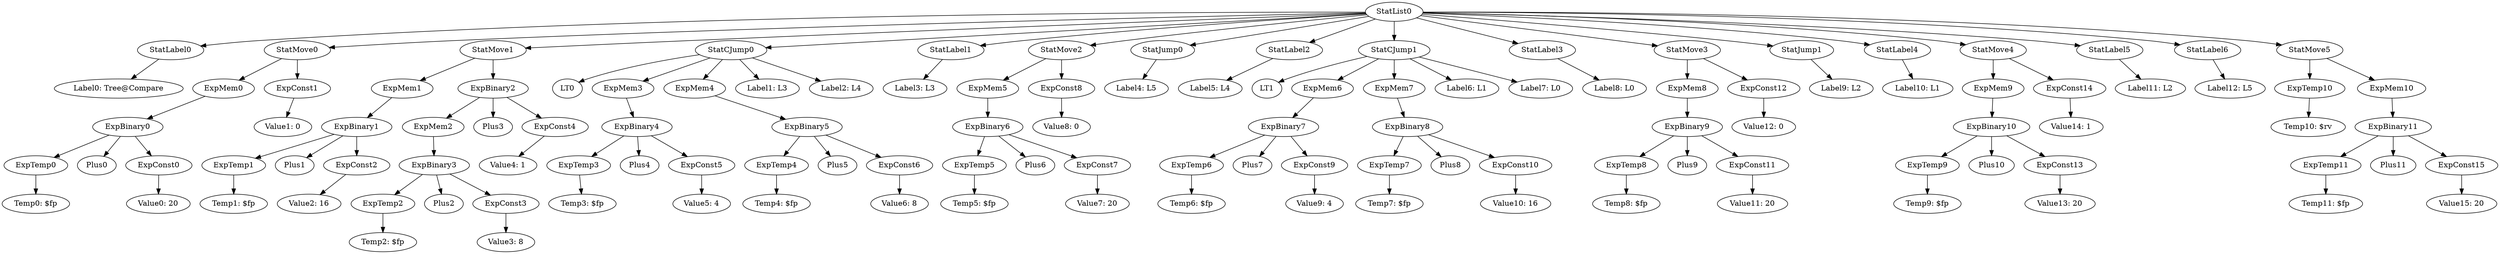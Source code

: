 digraph {
	ordering = out;
	ExpMem10 -> ExpBinary11;
	ExpTemp11 -> "Temp11: $fp";
	ExpTemp10 -> "Temp10: $rv";
	ExpConst14 -> "Value14: 1";
	ExpConst13 -> "Value13: 20";
	ExpBinary10 -> ExpTemp9;
	ExpBinary10 -> Plus10;
	ExpBinary10 -> ExpConst13;
	StatLabel4 -> "Label10: L1";
	StatJump1 -> "Label9: L2";
	StatMove3 -> ExpMem8;
	StatMove3 -> ExpConst12;
	ExpMem8 -> ExpBinary9;
	ExpConst11 -> "Value11: 20";
	ExpTemp9 -> "Temp9: $fp";
	ExpBinary9 -> ExpTemp8;
	ExpBinary9 -> Plus9;
	ExpBinary9 -> ExpConst11;
	ExpTemp3 -> "Temp3: $fp";
	StatCJump0 -> LT0;
	StatCJump0 -> ExpMem3;
	StatCJump0 -> ExpMem4;
	StatCJump0 -> "Label1: L3";
	StatCJump0 -> "Label2: L4";
	StatMove1 -> ExpMem1;
	StatMove1 -> ExpBinary2;
	ExpTemp2 -> "Temp2: $fp";
	StatLabel6 -> "Label12: L5";
	ExpConst3 -> "Value3: 8";
	ExpConst7 -> "Value7: 20";
	ExpBinary0 -> ExpTemp0;
	ExpBinary0 -> Plus0;
	ExpBinary0 -> ExpConst0;
	ExpMem4 -> ExpBinary5;
	StatMove0 -> ExpMem0;
	StatMove0 -> ExpConst1;
	ExpMem2 -> ExpBinary3;
	StatLabel1 -> "Label3: L3";
	StatJump0 -> "Label4: L5";
	ExpConst2 -> "Value2: 16";
	ExpBinary3 -> ExpTemp2;
	ExpBinary3 -> Plus2;
	ExpBinary3 -> ExpConst3;
	StatMove5 -> ExpTemp10;
	StatMove5 -> ExpMem10;
	ExpConst5 -> "Value5: 4";
	ExpConst15 -> "Value15: 20";
	ExpMem7 -> ExpBinary8;
	StatList0 -> StatLabel0;
	StatList0 -> StatMove0;
	StatList0 -> StatMove1;
	StatList0 -> StatCJump0;
	StatList0 -> StatLabel1;
	StatList0 -> StatMove2;
	StatList0 -> StatJump0;
	StatList0 -> StatLabel2;
	StatList0 -> StatCJump1;
	StatList0 -> StatLabel3;
	StatList0 -> StatMove3;
	StatList0 -> StatJump1;
	StatList0 -> StatLabel4;
	StatList0 -> StatMove4;
	StatList0 -> StatLabel5;
	StatList0 -> StatLabel6;
	StatList0 -> StatMove5;
	ExpMem5 -> ExpBinary6;
	ExpBinary2 -> ExpMem2;
	ExpBinary2 -> Plus3;
	ExpBinary2 -> ExpConst4;
	StatLabel0 -> "Label0: Tree@Compare";
	ExpBinary4 -> ExpTemp3;
	ExpBinary4 -> Plus4;
	ExpBinary4 -> ExpConst5;
	ExpConst0 -> "Value0: 20";
	StatLabel2 -> "Label5: L4";
	ExpConst1 -> "Value1: 0";
	ExpMem0 -> ExpBinary0;
	ExpBinary6 -> ExpTemp5;
	ExpBinary6 -> Plus6;
	ExpBinary6 -> ExpConst7;
	ExpBinary1 -> ExpTemp1;
	ExpBinary1 -> Plus1;
	ExpBinary1 -> ExpConst2;
	ExpTemp1 -> "Temp1: $fp";
	StatLabel5 -> "Label11: L2";
	ExpTemp5 -> "Temp5: $fp";
	ExpConst12 -> "Value12: 0";
	ExpTemp8 -> "Temp8: $fp";
	ExpBinary7 -> ExpTemp6;
	ExpBinary7 -> Plus7;
	ExpBinary7 -> ExpConst9;
	ExpMem3 -> ExpBinary4;
	ExpTemp4 -> "Temp4: $fp";
	StatCJump1 -> LT1;
	StatCJump1 -> ExpMem6;
	StatCJump1 -> ExpMem7;
	StatCJump1 -> "Label6: L1";
	StatCJump1 -> "Label7: L0";
	ExpTemp0 -> "Temp0: $fp";
	ExpTemp7 -> "Temp7: $fp";
	ExpMem9 -> ExpBinary10;
	ExpMem1 -> ExpBinary1;
	ExpConst6 -> "Value6: 8";
	StatMove2 -> ExpMem5;
	StatMove2 -> ExpConst8;
	StatLabel3 -> "Label8: L0";
	ExpConst4 -> "Value4: 1";
	ExpConst8 -> "Value8: 0";
	ExpTemp6 -> "Temp6: $fp";
	ExpBinary11 -> ExpTemp11;
	ExpBinary11 -> Plus11;
	ExpBinary11 -> ExpConst15;
	ExpBinary5 -> ExpTemp4;
	ExpBinary5 -> Plus5;
	ExpBinary5 -> ExpConst6;
	ExpConst9 -> "Value9: 4";
	ExpMem6 -> ExpBinary7;
	ExpBinary8 -> ExpTemp7;
	ExpBinary8 -> Plus8;
	ExpBinary8 -> ExpConst10;
	StatMove4 -> ExpMem9;
	StatMove4 -> ExpConst14;
	ExpConst10 -> "Value10: 16";
}

